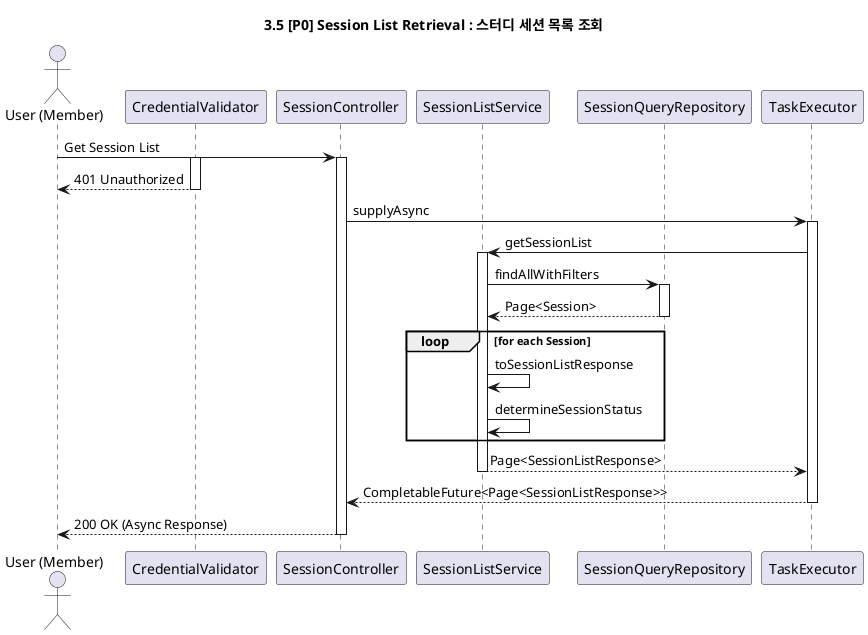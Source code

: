 @startuml

title 3.5 [P0] Session List Retrieval : 스터디 세션 목록 조회

actor "User (Member)" as User
participant "CredentialValidator" as Validator
participant "SessionController" as Controller
participant "SessionListService" as AppService
participant "SessionQueryRepository" as Repository
participant "TaskExecutor" as Executor

User -> Controller: Get Session List
activate Validator
activate Controller
Validator --> User: 401 Unauthorized
deactivate Validator

Controller -> Executor: supplyAsync
activate Executor

Executor -> AppService: getSessionList
activate AppService

AppService -> Repository: findAllWithFilters
activate Repository
Repository --> AppService: Page<Session>
deactivate Repository

loop for each Session
    AppService -> AppService: toSessionListResponse
    AppService -> AppService: determineSessionStatus
end

AppService --> Executor: Page<SessionListResponse>
deactivate AppService

Executor --> Controller: CompletableFuture<Page<SessionListResponse>>
deactivate Executor

Controller --> User: 200 OK (Async Response)
deactivate Controller

@enduml